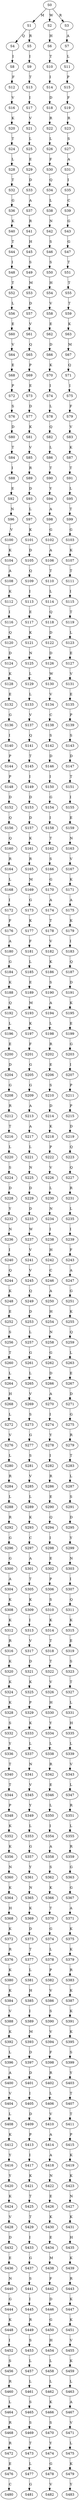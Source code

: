 strict digraph  {
	S0 -> S1 [ label = M ];
	S0 -> S2 [ label = W ];
	S0 -> S3 [ label = R ];
	S1 -> S4 [ label = Q ];
	S1 -> S5 [ label = R ];
	S2 -> S6 [ label = H ];
	S3 -> S7 [ label = A ];
	S4 -> S8 [ label = I ];
	S5 -> S9 [ label = I ];
	S6 -> S10 [ label = T ];
	S7 -> S11 [ label = L ];
	S8 -> S12 [ label = F ];
	S9 -> S13 [ label = T ];
	S10 -> S14 [ label = I ];
	S11 -> S15 [ label = P ];
	S12 -> S16 [ label = V ];
	S13 -> S17 [ label = I ];
	S14 -> S18 [ label = D ];
	S15 -> S19 [ label = F ];
	S16 -> S20 [ label = K ];
	S17 -> S21 [ label = V ];
	S18 -> S22 [ label = R ];
	S19 -> S23 [ label = R ];
	S20 -> S24 [ label = T ];
	S21 -> S25 [ label = L ];
	S22 -> S26 [ label = L ];
	S23 -> S27 [ label = S ];
	S24 -> S28 [ label = L ];
	S25 -> S29 [ label = E ];
	S26 -> S30 [ label = F ];
	S27 -> S31 [ label = A ];
	S28 -> S32 [ label = T ];
	S29 -> S33 [ label = D ];
	S30 -> S34 [ label = Q ];
	S31 -> S35 [ label = I ];
	S32 -> S36 [ label = G ];
	S33 -> S37 [ label = A ];
	S34 -> S38 [ label = L ];
	S35 -> S39 [ label = C ];
	S36 -> S40 [ label = K ];
	S37 -> S41 [ label = R ];
	S38 -> S42 [ label = N ];
	S39 -> S43 [ label = G ];
	S40 -> S44 [ label = T ];
	S41 -> S45 [ label = H ];
	S42 -> S46 [ label = S ];
	S43 -> S47 [ label = G ];
	S44 -> S48 [ label = I ];
	S45 -> S49 [ label = S ];
	S46 -> S50 [ label = S ];
	S47 -> S51 [ label = T ];
	S48 -> S52 [ label = T ];
	S49 -> S53 [ label = M ];
	S50 -> S54 [ label = H ];
	S51 -> S55 [ label = T ];
	S52 -> S56 [ label = L ];
	S53 -> S57 [ label = D ];
	S54 -> S58 [ label = V ];
	S55 -> S59 [ label = T ];
	S56 -> S60 [ label = E ];
	S57 -> S61 [ label = V ];
	S58 -> S62 [ label = E ];
	S59 -> S63 [ label = K ];
	S60 -> S64 [ label = V ];
	S61 -> S65 [ label = Q ];
	S62 -> S66 [ label = D ];
	S63 -> S67 [ label = M ];
	S64 -> S68 [ label = E ];
	S65 -> S69 [ label = P ];
	S66 -> S70 [ label = K ];
	S67 -> S71 [ label = Q ];
	S68 -> S72 [ label = P ];
	S69 -> S73 [ label = E ];
	S70 -> S74 [ label = I ];
	S71 -> S75 [ label = I ];
	S72 -> S76 [ label = S ];
	S73 -> S77 [ label = D ];
	S74 -> S78 [ label = L ];
	S75 -> S79 [ label = F ];
	S76 -> S80 [ label = D ];
	S77 -> S81 [ label = K ];
	S78 -> S82 [ label = Q ];
	S79 -> S83 [ label = V ];
	S80 -> S84 [ label = T ];
	S81 -> S85 [ label = V ];
	S82 -> S86 [ label = L ];
	S83 -> S87 [ label = K ];
	S84 -> S88 [ label = I ];
	S85 -> S89 [ label = R ];
	S86 -> S90 [ label = T ];
	S87 -> S91 [ label = T ];
	S88 -> S92 [ label = E ];
	S89 -> S93 [ label = D ];
	S90 -> S94 [ label = Y ];
	S91 -> S95 [ label = L ];
	S92 -> S96 [ label = N ];
	S93 -> S97 [ label = L ];
	S94 -> S98 [ label = A ];
	S95 -> S99 [ label = T ];
	S96 -> S100 [ label = V ];
	S97 -> S101 [ label = K ];
	S98 -> S102 [ label = G ];
	S99 -> S103 [ label = G ];
	S100 -> S104 [ label = K ];
	S101 -> S105 [ label = D ];
	S102 -> S106 [ label = A ];
	S103 -> S107 [ label = K ];
	S104 -> S108 [ label = A ];
	S105 -> S109 [ label = Q ];
	S106 -> S110 [ label = T ];
	S107 -> S111 [ label = T ];
	S108 -> S112 [ label = K ];
	S109 -> S113 [ label = I ];
	S110 -> S114 [ label = L ];
	S111 -> S115 [ label = I ];
	S112 -> S116 [ label = I ];
	S113 -> S117 [ label = E ];
	S114 -> S118 [ label = Q ];
	S115 -> S119 [ label = T ];
	S116 -> S120 [ label = Q ];
	S117 -> S121 [ label = K ];
	S118 -> S122 [ label = D ];
	S119 -> S123 [ label = L ];
	S120 -> S124 [ label = D ];
	S121 -> S125 [ label = N ];
	S122 -> S126 [ label = D ];
	S123 -> S127 [ label = E ];
	S124 -> S128 [ label = K ];
	S125 -> S129 [ label = L ];
	S126 -> S130 [ label = W ];
	S127 -> S131 [ label = V ];
	S128 -> S132 [ label = E ];
	S129 -> S133 [ label = L ];
	S130 -> S134 [ label = V ];
	S131 -> S135 [ label = E ];
	S132 -> S136 [ label = G ];
	S133 -> S137 [ label = V ];
	S134 -> S138 [ label = C ];
	S135 -> S139 [ label = P ];
	S136 -> S140 [ label = I ];
	S137 -> S141 [ label = Q ];
	S138 -> S142 [ label = S ];
	S139 -> S143 [ label = S ];
	S140 -> S144 [ label = P ];
	S141 -> S145 [ label = T ];
	S142 -> S146 [ label = D ];
	S143 -> S147 [ label = D ];
	S144 -> S148 [ label = P ];
	S145 -> S149 [ label = I ];
	S146 -> S150 [ label = I ];
	S147 -> S151 [ label = T ];
	S148 -> S152 [ label = D ];
	S149 -> S153 [ label = D ];
	S150 -> S154 [ label = G ];
	S151 -> S155 [ label = I ];
	S152 -> S156 [ label = Q ];
	S153 -> S157 [ label = D ];
	S154 -> S158 [ label = I ];
	S155 -> S159 [ label = E ];
	S156 -> S160 [ label = Q ];
	S157 -> S161 [ label = K ];
	S158 -> S162 [ label = T ];
	S159 -> S163 [ label = N ];
	S160 -> S164 [ label = R ];
	S161 -> S165 [ label = R ];
	S162 -> S166 [ label = S ];
	S163 -> S167 [ label = V ];
	S164 -> S168 [ label = L ];
	S165 -> S169 [ label = M ];
	S166 -> S170 [ label = G ];
	S167 -> S171 [ label = K ];
	S168 -> S172 [ label = I ];
	S169 -> S173 [ label = G ];
	S170 -> S174 [ label = A ];
	S171 -> S175 [ label = A ];
	S172 -> S176 [ label = F ];
	S173 -> S177 [ label = K ];
	S174 -> S178 [ label = T ];
	S175 -> S179 [ label = K ];
	S176 -> S180 [ label = A ];
	S177 -> S181 [ label = F ];
	S178 -> S182 [ label = V ];
	S179 -> S183 [ label = I ];
	S180 -> S184 [ label = G ];
	S181 -> S185 [ label = L ];
	S182 -> S186 [ label = K ];
	S183 -> S187 [ label = Q ];
	S184 -> S188 [ label = K ];
	S185 -> S189 [ label = E ];
	S186 -> S190 [ label = S ];
	S187 -> S191 [ label = D ];
	S188 -> S192 [ label = Q ];
	S189 -> S193 [ label = M ];
	S190 -> S194 [ label = A ];
	S191 -> S195 [ label = K ];
	S192 -> S196 [ label = L ];
	S193 -> S197 [ label = K ];
	S194 -> S198 [ label = L ];
	S195 -> S199 [ label = E ];
	S196 -> S200 [ label = E ];
	S197 -> S201 [ label = F ];
	S198 -> S202 [ label = R ];
	S199 -> S203 [ label = G ];
	S200 -> S204 [ label = D ];
	S201 -> S205 [ label = G ];
	S202 -> S206 [ label = E ];
	S203 -> S207 [ label = I ];
	S204 -> S208 [ label = G ];
	S205 -> S209 [ label = G ];
	S206 -> S210 [ label = S ];
	S207 -> S211 [ label = P ];
	S208 -> S212 [ label = R ];
	S209 -> S213 [ label = A ];
	S210 -> S214 [ label = D ];
	S211 -> S215 [ label = P ];
	S212 -> S216 [ label = T ];
	S213 -> S217 [ label = A ];
	S214 -> S218 [ label = K ];
	S215 -> S219 [ label = D ];
	S216 -> S220 [ label = L ];
	S217 -> S221 [ label = L ];
	S218 -> S222 [ label = P ];
	S219 -> S223 [ label = Q ];
	S220 -> S224 [ label = S ];
	S221 -> S225 [ label = N ];
	S222 -> S226 [ label = V ];
	S223 -> S227 [ label = Q ];
	S224 -> S228 [ label = D ];
	S225 -> S229 [ label = D ];
	S226 -> S230 [ label = L ];
	S227 -> S231 [ label = R ];
	S228 -> S232 [ label = Y ];
	S229 -> S233 [ label = D ];
	S230 -> S234 [ label = N ];
	S231 -> S235 [ label = L ];
	S232 -> S236 [ label = N ];
	S233 -> S237 [ label = W ];
	S234 -> S238 [ label = I ];
	S235 -> S239 [ label = I ];
	S236 -> S240 [ label = I ];
	S237 -> S241 [ label = V ];
	S238 -> S242 [ label = H ];
	S239 -> S243 [ label = F ];
	S240 -> S244 [ label = Q ];
	S241 -> S245 [ label = V ];
	S242 -> S246 [ label = C ];
	S243 -> S247 [ label = A ];
	S244 -> S248 [ label = K ];
	S245 -> S249 [ label = Q ];
	S246 -> S250 [ label = A ];
	S247 -> S251 [ label = G ];
	S248 -> S252 [ label = E ];
	S249 -> S253 [ label = D ];
	S250 -> S254 [ label = H ];
	S251 -> S255 [ label = K ];
	S252 -> S256 [ label = S ];
	S253 -> S257 [ label = L ];
	S254 -> S258 [ label = N ];
	S255 -> S259 [ label = Q ];
	S256 -> S260 [ label = T ];
	S257 -> S261 [ label = G ];
	S258 -> S262 [ label = G ];
	S259 -> S263 [ label = L ];
	S260 -> S264 [ label = L ];
	S261 -> S265 [ label = L ];
	S262 -> S266 [ label = D ];
	S263 -> S267 [ label = E ];
	S264 -> S268 [ label = H ];
	S265 -> S269 [ label = V ];
	S266 -> S270 [ label = A ];
	S267 -> S271 [ label = D ];
	S268 -> S272 [ label = L ];
	S269 -> S273 [ label = S ];
	S270 -> S274 [ label = I ];
	S271 -> S275 [ label = G ];
	S272 -> S276 [ label = V ];
	S273 -> S277 [ label = G ];
	S274 -> S278 [ label = Y ];
	S275 -> S279 [ label = R ];
	S276 -> S280 [ label = L ];
	S277 -> S281 [ label = S ];
	S278 -> S282 [ label = I ];
	S279 -> S283 [ label = T ];
	S280 -> S284 [ label = R ];
	S281 -> S285 [ label = V ];
	S282 -> S286 [ label = R ];
	S283 -> S287 [ label = L ];
	S284 -> S288 [ label = L ];
	S285 -> S289 [ label = L ];
	S286 -> S290 [ label = E ];
	S287 -> S291 [ label = S ];
	S288 -> S292 [ label = R ];
	S289 -> S293 [ label = K ];
	S290 -> S294 [ label = Q ];
	S291 -> S295 [ label = D ];
	S292 -> S296 [ label = G ];
	S293 -> S297 [ label = C ];
	S294 -> S298 [ label = I ];
	S295 -> S299 [ label = Y ];
	S296 -> S300 [ label = G ];
	S297 -> S301 [ label = A ];
	S298 -> S302 [ label = E ];
	S299 -> S303 [ label = N ];
	S300 -> S304 [ label = A ];
	S301 -> S305 [ label = T ];
	S302 -> S306 [ label = P ];
	S303 -> S307 [ label = I ];
	S304 -> S308 [ label = K ];
	S305 -> S309 [ label = K ];
	S306 -> S310 [ label = S ];
	S307 -> S311 [ label = Q ];
	S308 -> S312 [ label = K ];
	S309 -> S313 [ label = I ];
	S310 -> S314 [ label = K ];
	S311 -> S315 [ label = K ];
	S312 -> S316 [ label = R ];
	S313 -> S317 [ label = V ];
	S314 -> S318 [ label = T ];
	S315 -> S319 [ label = E ];
	S316 -> S320 [ label = K ];
	S317 -> S321 [ label = D ];
	S318 -> S322 [ label = T ];
	S319 -> S323 [ label = S ];
	S320 -> S324 [ label = K ];
	S321 -> S325 [ label = K ];
	S322 -> S326 [ label = V ];
	S323 -> S327 [ label = T ];
	S324 -> S328 [ label = K ];
	S325 -> S329 [ label = P ];
	S326 -> S330 [ label = H ];
	S327 -> S331 [ label = L ];
	S328 -> S332 [ label = S ];
	S329 -> S333 [ label = K ];
	S330 -> S334 [ label = Y ];
	S331 -> S335 [ label = H ];
	S332 -> S336 [ label = Y ];
	S333 -> S337 [ label = L ];
	S334 -> S338 [ label = L ];
	S335 -> S339 [ label = L ];
	S336 -> S340 [ label = T ];
	S337 -> S341 [ label = N ];
	S338 -> S342 [ label = R ];
	S339 -> S343 [ label = V ];
	S340 -> S344 [ label = T ];
	S341 -> S345 [ label = V ];
	S342 -> S346 [ label = E ];
	S343 -> S347 [ label = L ];
	S344 -> S348 [ label = P ];
	S345 -> S349 [ label = Y ];
	S346 -> S350 [ label = L ];
	S347 -> S351 [ label = R ];
	S348 -> S352 [ label = K ];
	S349 -> S353 [ label = L ];
	S350 -> S354 [ label = I ];
	S351 -> S355 [ label = L ];
	S352 -> S356 [ label = K ];
	S353 -> S357 [ label = G ];
	S354 -> S358 [ label = A ];
	S355 -> S359 [ label = R ];
	S356 -> S360 [ label = N ];
	S357 -> S361 [ label = Y ];
	S358 -> S362 [ label = S ];
	S359 -> S363 [ label = G ];
	S360 -> S364 [ label = K ];
	S361 -> S365 [ label = N ];
	S362 -> S366 [ label = K ];
	S363 -> S367 [ label = G ];
	S364 -> S368 [ label = H ];
	S365 -> S369 [ label = K ];
	S366 -> S370 [ label = T ];
	S367 -> S371 [ label = A ];
	S368 -> S372 [ label = K ];
	S369 -> S373 [ label = D ];
	S370 -> S374 [ label = G ];
	S371 -> S375 [ label = K ];
	S372 -> S376 [ label = R ];
	S373 -> S377 [ label = T ];
	S374 -> S378 [ label = L ];
	S375 -> S379 [ label = K ];
	S376 -> S380 [ label = K ];
	S377 -> S381 [ label = L ];
	S378 -> S382 [ label = P ];
	S379 -> S383 [ label = R ];
	S380 -> S384 [ label = K ];
	S381 -> S385 [ label = H ];
	S382 -> S386 [ label = V ];
	S383 -> S387 [ label = K ];
	S384 -> S388 [ label = V ];
	S385 -> S389 [ label = I ];
	S386 -> S390 [ label = S ];
	S387 -> S391 [ label = K ];
	S388 -> S392 [ label = K ];
	S389 -> S393 [ label = M ];
	S390 -> S394 [ label = V ];
	S391 -> S395 [ label = K ];
	S392 -> S396 [ label = L ];
	S393 -> S397 [ label = D ];
	S394 -> S398 [ label = F ];
	S395 -> S399 [ label = S ];
	S396 -> S400 [ label = A ];
	S397 -> S401 [ label = D ];
	S398 -> S402 [ label = R ];
	S399 -> S403 [ label = Y ];
	S400 -> S404 [ label = V ];
	S401 -> S405 [ label = I ];
	S402 -> S406 [ label = L ];
	S403 -> S407 [ label = T ];
	S404 -> S408 [ label = L ];
	S405 -> S409 [ label = D ];
	S406 -> S410 [ label = V ];
	S407 -> S411 [ label = T ];
	S408 -> S412 [ label = K ];
	S409 -> S413 [ label = P ];
	S410 -> S414 [ label = A ];
	S411 -> S415 [ label = P ];
	S412 -> S416 [ label = Y ];
	S413 -> S417 [ label = I ];
	S414 -> S418 [ label = A ];
	S415 -> S419 [ label = K ];
	S416 -> S420 [ label = Y ];
	S417 -> S421 [ label = K ];
	S418 -> S422 [ label = N ];
	S419 -> S423 [ label = K ];
	S420 -> S424 [ label = K ];
	S421 -> S425 [ label = T ];
	S422 -> S426 [ label = E ];
	S423 -> S427 [ label = N ];
	S424 -> S428 [ label = V ];
	S425 -> S429 [ label = T ];
	S426 -> S430 [ label = K ];
	S427 -> S431 [ label = K ];
	S428 -> S432 [ label = D ];
	S429 -> S433 [ label = I ];
	S430 -> S434 [ label = E ];
	S431 -> S435 [ label = H ];
	S432 -> S436 [ label = E ];
	S433 -> S437 [ label = G ];
	S434 -> S438 [ label = M ];
	S435 -> S439 [ label = K ];
	S436 -> S440 [ label = N ];
	S437 -> S441 [ label = S ];
	S438 -> S442 [ label = F ];
	S439 -> S443 [ label = R ];
	S440 -> S444 [ label = G ];
	S441 -> S445 [ label = I ];
	S442 -> S446 [ label = D ];
	S443 -> S447 [ label = K ];
	S444 -> S448 [ label = K ];
	S445 -> S449 [ label = R ];
	S446 -> S450 [ label = G ];
	S447 -> S451 [ label = K ];
	S448 -> S452 [ label = I ];
	S449 -> S453 [ label = S ];
	S450 -> S454 [ label = H ];
	S451 -> S455 [ label = V ];
	S452 -> S456 [ label = S ];
	S453 -> S457 [ label = L ];
	S454 -> S458 [ label = L ];
	S455 -> S459 [ label = K ];
	S456 -> S460 [ label = R ];
	S457 -> S461 [ label = L ];
	S458 -> S462 [ label = L ];
	S459 -> S463 [ label = L ];
	S460 -> S464 [ label = L ];
	S461 -> S465 [ label = S ];
	S462 -> S466 [ label = K ];
	S463 -> S467 [ label = A ];
	S464 -> S468 [ label = R ];
	S465 -> S469 [ label = S ];
	S466 -> S470 [ label = S ];
	S467 -> S471 [ label = V ];
	S468 -> S472 [ label = R ];
	S469 -> S473 [ label = T ];
	S470 -> S474 [ label = Y ];
	S471 -> S475 [ label = L ];
	S472 -> S476 [ label = E ];
	S473 -> S477 [ label = L ];
	S474 -> S478 [ label = G ];
	S475 -> S479 [ label = K ];
	S476 -> S480 [ label = C ];
	S477 -> S481 [ label = G ];
	S478 -> S482 [ label = V ];
	S479 -> S483 [ label = Y ];
}
